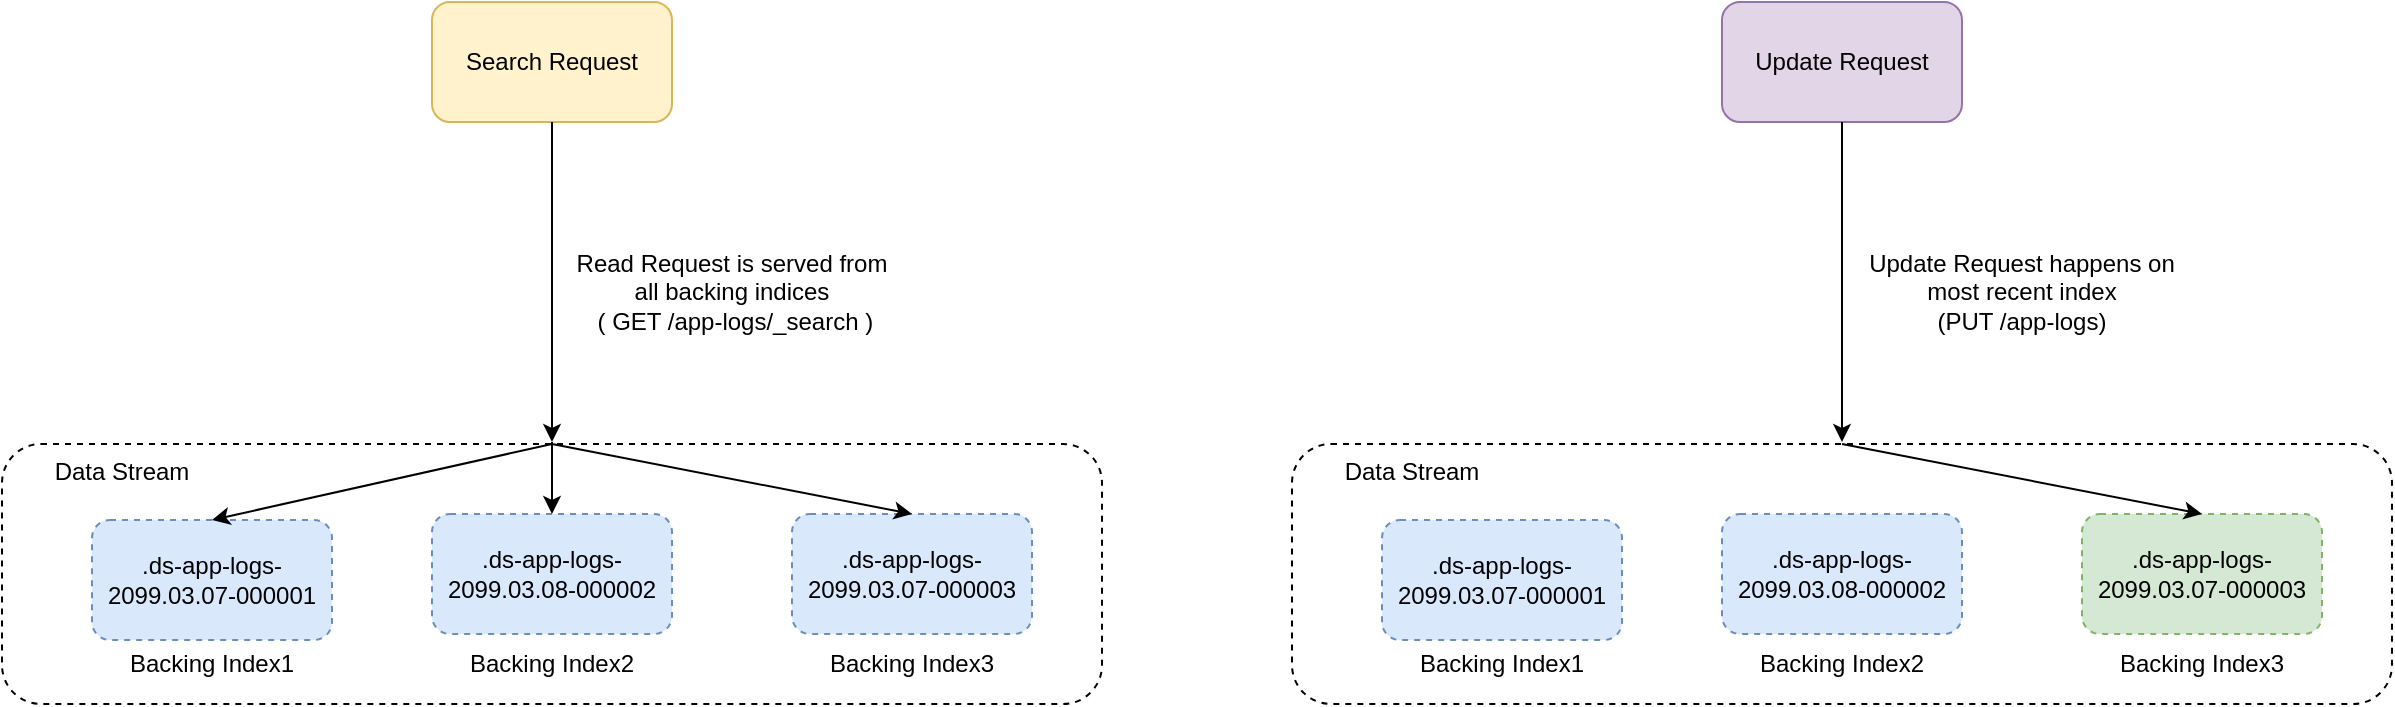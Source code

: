 <mxfile version="20.3.0" type="device"><diagram id="Vbhjm3CS2gPyOmRn_gCH" name="Page-1"><mxGraphModel dx="946" dy="1747" grid="1" gridSize="10" guides="1" tooltips="1" connect="1" arrows="1" fold="1" page="1" pageScale="1" pageWidth="827" pageHeight="1169" math="0" shadow="0"><root><mxCell id="0"/><mxCell id="1" parent="0"/><mxCell id="o2tOg3sQsJ6CRu0XHjkj-1" value="" style="rounded=1;whiteSpace=wrap;html=1;dashed=1;" vertex="1" parent="1"><mxGeometry x="115" y="131" width="550" height="130" as="geometry"/></mxCell><mxCell id="o2tOg3sQsJ6CRu0XHjkj-2" value=".ds-app-logs-2099.03.07-000001" style="rounded=1;whiteSpace=wrap;html=1;dashed=1;fillColor=#dae8fc;strokeColor=#6c8ebf;" vertex="1" parent="1"><mxGeometry x="160" y="169" width="120" height="60" as="geometry"/></mxCell><mxCell id="o2tOg3sQsJ6CRu0XHjkj-3" value=".ds-app-logs-2099.03.08-000002" style="rounded=1;whiteSpace=wrap;html=1;dashed=1;fillColor=#dae8fc;strokeColor=#6c8ebf;" vertex="1" parent="1"><mxGeometry x="330" y="166" width="120" height="60" as="geometry"/></mxCell><mxCell id="o2tOg3sQsJ6CRu0XHjkj-4" value=".ds-app-logs-2099.03.07-000003" style="rounded=1;whiteSpace=wrap;html=1;dashed=1;fillColor=#dae8fc;strokeColor=#6c8ebf;" vertex="1" parent="1"><mxGeometry x="510" y="166" width="120" height="60" as="geometry"/></mxCell><mxCell id="o2tOg3sQsJ6CRu0XHjkj-6" value="Search Request" style="rounded=1;whiteSpace=wrap;html=1;fillColor=#fff2cc;strokeColor=#d6b656;" vertex="1" parent="1"><mxGeometry x="330" y="-90" width="120" height="60" as="geometry"/></mxCell><mxCell id="o2tOg3sQsJ6CRu0XHjkj-7" value="Data Stream" style="text;html=1;strokeColor=none;fillColor=none;align=center;verticalAlign=middle;whiteSpace=wrap;rounded=0;" vertex="1" parent="1"><mxGeometry x="120" y="130" width="110" height="30" as="geometry"/></mxCell><mxCell id="o2tOg3sQsJ6CRu0XHjkj-8" value="Backing Index1" style="text;html=1;strokeColor=none;fillColor=none;align=center;verticalAlign=middle;whiteSpace=wrap;rounded=0;" vertex="1" parent="1"><mxGeometry x="170" y="226" width="100" height="30" as="geometry"/></mxCell><mxCell id="o2tOg3sQsJ6CRu0XHjkj-9" value="Backing Index2" style="text;html=1;strokeColor=none;fillColor=none;align=center;verticalAlign=middle;whiteSpace=wrap;rounded=0;" vertex="1" parent="1"><mxGeometry x="340" y="226" width="100" height="30" as="geometry"/></mxCell><mxCell id="o2tOg3sQsJ6CRu0XHjkj-10" value="Backing Index3" style="text;html=1;strokeColor=none;fillColor=none;align=center;verticalAlign=middle;whiteSpace=wrap;rounded=0;" vertex="1" parent="1"><mxGeometry x="520" y="226" width="100" height="30" as="geometry"/></mxCell><mxCell id="o2tOg3sQsJ6CRu0XHjkj-11" value="" style="endArrow=classic;html=1;rounded=0;exitX=0.5;exitY=1;exitDx=0;exitDy=0;" edge="1" parent="1" source="o2tOg3sQsJ6CRu0XHjkj-6"><mxGeometry width="50" height="50" relative="1" as="geometry"><mxPoint x="390" y="110" as="sourcePoint"/><mxPoint x="390" y="130" as="targetPoint"/></mxGeometry></mxCell><mxCell id="o2tOg3sQsJ6CRu0XHjkj-12" value="" style="endArrow=classic;html=1;rounded=0;exitX=0.5;exitY=0;exitDx=0;exitDy=0;entryX=0.5;entryY=0;entryDx=0;entryDy=0;" edge="1" parent="1" source="o2tOg3sQsJ6CRu0XHjkj-1" target="o2tOg3sQsJ6CRu0XHjkj-2"><mxGeometry width="50" height="50" relative="1" as="geometry"><mxPoint x="390" y="110" as="sourcePoint"/><mxPoint x="440" y="60" as="targetPoint"/></mxGeometry></mxCell><mxCell id="o2tOg3sQsJ6CRu0XHjkj-15" value="" style="endArrow=classic;html=1;rounded=0;exitX=0.5;exitY=0;exitDx=0;exitDy=0;entryX=0.5;entryY=0;entryDx=0;entryDy=0;" edge="1" parent="1" source="o2tOg3sQsJ6CRu0XHjkj-1" target="o2tOg3sQsJ6CRu0XHjkj-4"><mxGeometry width="50" height="50" relative="1" as="geometry"><mxPoint x="405" y="140" as="sourcePoint"/><mxPoint x="230" y="179" as="targetPoint"/></mxGeometry></mxCell><mxCell id="o2tOg3sQsJ6CRu0XHjkj-16" value="" style="endArrow=classic;html=1;rounded=0;" edge="1" parent="1" target="o2tOg3sQsJ6CRu0XHjkj-3"><mxGeometry width="50" height="50" relative="1" as="geometry"><mxPoint x="390" y="130" as="sourcePoint"/><mxPoint x="580" y="176" as="targetPoint"/></mxGeometry></mxCell><mxCell id="o2tOg3sQsJ6CRu0XHjkj-17" value="Read Request is served from all backing indices&lt;br&gt;&amp;nbsp;( GET /app-logs/_search )" style="text;html=1;strokeColor=none;fillColor=none;align=center;verticalAlign=middle;whiteSpace=wrap;rounded=0;" vertex="1" parent="1"><mxGeometry x="400" y="40" width="160" height="30" as="geometry"/></mxCell><mxCell id="o2tOg3sQsJ6CRu0XHjkj-19" value="" style="rounded=1;whiteSpace=wrap;html=1;dashed=1;" vertex="1" parent="1"><mxGeometry x="760" y="131" width="550" height="130" as="geometry"/></mxCell><mxCell id="o2tOg3sQsJ6CRu0XHjkj-20" value=".ds-app-logs-2099.03.07-000001" style="rounded=1;whiteSpace=wrap;html=1;dashed=1;fillColor=#dae8fc;strokeColor=#6c8ebf;" vertex="1" parent="1"><mxGeometry x="805" y="169" width="120" height="60" as="geometry"/></mxCell><mxCell id="o2tOg3sQsJ6CRu0XHjkj-21" value=".ds-app-logs-2099.03.08-000002" style="rounded=1;whiteSpace=wrap;html=1;dashed=1;fillColor=#dae8fc;strokeColor=#6c8ebf;" vertex="1" parent="1"><mxGeometry x="975" y="166" width="120" height="60" as="geometry"/></mxCell><mxCell id="o2tOg3sQsJ6CRu0XHjkj-22" value=".ds-app-logs-2099.03.07-000003" style="rounded=1;whiteSpace=wrap;html=1;dashed=1;fillColor=#d5e8d4;strokeColor=#82b366;" vertex="1" parent="1"><mxGeometry x="1155" y="166" width="120" height="60" as="geometry"/></mxCell><mxCell id="o2tOg3sQsJ6CRu0XHjkj-23" value="Update Request" style="rounded=1;whiteSpace=wrap;html=1;fillColor=#e1d5e7;strokeColor=#9673a6;" vertex="1" parent="1"><mxGeometry x="975" y="-90" width="120" height="60" as="geometry"/></mxCell><mxCell id="o2tOg3sQsJ6CRu0XHjkj-24" value="Data Stream" style="text;html=1;strokeColor=none;fillColor=none;align=center;verticalAlign=middle;whiteSpace=wrap;rounded=0;" vertex="1" parent="1"><mxGeometry x="765" y="130" width="110" height="30" as="geometry"/></mxCell><mxCell id="o2tOg3sQsJ6CRu0XHjkj-25" value="Backing Index1" style="text;html=1;strokeColor=none;fillColor=none;align=center;verticalAlign=middle;whiteSpace=wrap;rounded=0;" vertex="1" parent="1"><mxGeometry x="815" y="226" width="100" height="30" as="geometry"/></mxCell><mxCell id="o2tOg3sQsJ6CRu0XHjkj-26" value="Backing Index2" style="text;html=1;strokeColor=none;fillColor=none;align=center;verticalAlign=middle;whiteSpace=wrap;rounded=0;" vertex="1" parent="1"><mxGeometry x="985" y="226" width="100" height="30" as="geometry"/></mxCell><mxCell id="o2tOg3sQsJ6CRu0XHjkj-27" value="Backing Index3" style="text;html=1;strokeColor=none;fillColor=none;align=center;verticalAlign=middle;whiteSpace=wrap;rounded=0;" vertex="1" parent="1"><mxGeometry x="1165" y="226" width="100" height="30" as="geometry"/></mxCell><mxCell id="o2tOg3sQsJ6CRu0XHjkj-28" value="" style="endArrow=classic;html=1;rounded=0;exitX=0.5;exitY=1;exitDx=0;exitDy=0;" edge="1" parent="1" source="o2tOg3sQsJ6CRu0XHjkj-23"><mxGeometry width="50" height="50" relative="1" as="geometry"><mxPoint x="1035" y="110" as="sourcePoint"/><mxPoint x="1035" y="130" as="targetPoint"/></mxGeometry></mxCell><mxCell id="o2tOg3sQsJ6CRu0XHjkj-30" value="" style="endArrow=classic;html=1;rounded=0;exitX=0.5;exitY=0;exitDx=0;exitDy=0;entryX=0.5;entryY=0;entryDx=0;entryDy=0;" edge="1" parent="1" source="o2tOg3sQsJ6CRu0XHjkj-19" target="o2tOg3sQsJ6CRu0XHjkj-22"><mxGeometry width="50" height="50" relative="1" as="geometry"><mxPoint x="1050" y="140" as="sourcePoint"/><mxPoint x="875" y="179" as="targetPoint"/></mxGeometry></mxCell><mxCell id="o2tOg3sQsJ6CRu0XHjkj-32" value="Update Request happens on most recent index &lt;br&gt;(PUT /app-logs)" style="text;html=1;strokeColor=none;fillColor=none;align=center;verticalAlign=middle;whiteSpace=wrap;rounded=0;" vertex="1" parent="1"><mxGeometry x="1045" y="40" width="160" height="30" as="geometry"/></mxCell></root></mxGraphModel></diagram></mxfile>